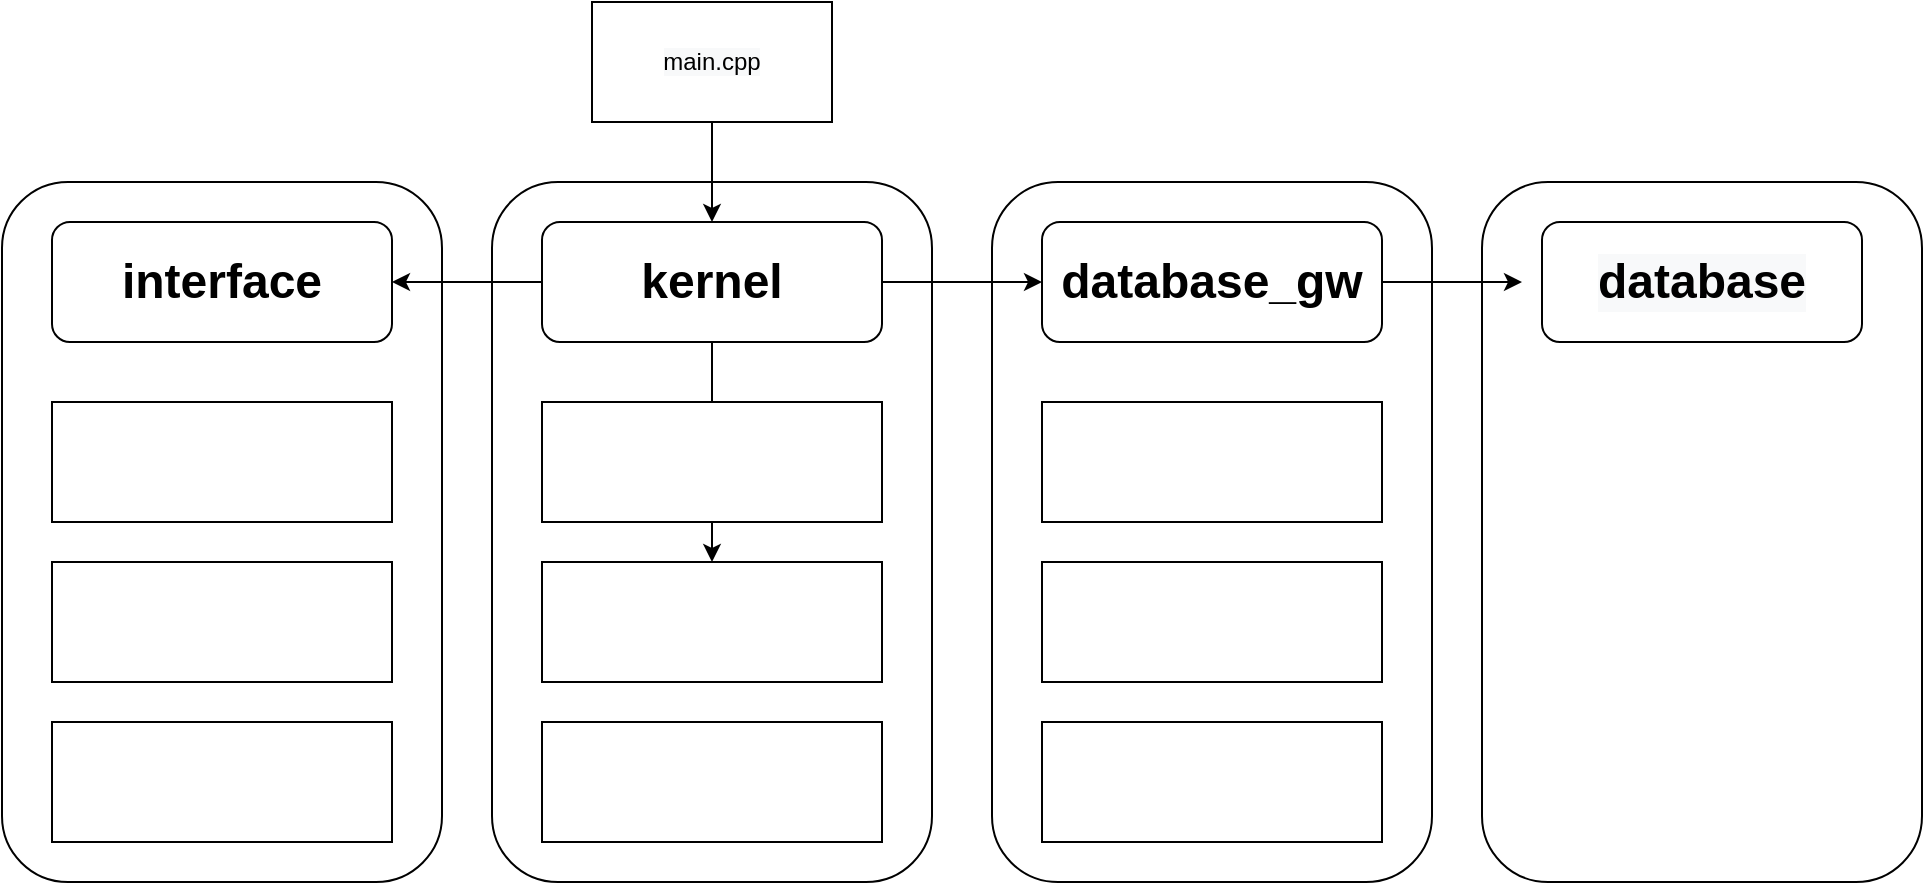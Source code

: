 <mxfile version="14.9.6" type="device"><diagram id="G8X46JCFB0qn3gRruMC2" name="Page-1"><mxGraphModel dx="1350" dy="816" grid="1" gridSize="10" guides="1" tooltips="1" connect="1" arrows="1" fold="1" page="1" pageScale="1" pageWidth="850" pageHeight="1100" math="0" shadow="0"><root><mxCell id="0"/><mxCell id="1" parent="0"/><mxCell id="c4HxWqylAUVdFJl3vH6y-1" value="&lt;h1&gt;interface&lt;/h1&gt;" style="rounded=1;whiteSpace=wrap;html=1;align=center;" vertex="1" parent="1"><mxGeometry x="85" y="130" width="170" height="60" as="geometry"/></mxCell><mxCell id="c4HxWqylAUVdFJl3vH6y-11" style="edgeStyle=orthogonalEdgeStyle;rounded=0;orthogonalLoop=1;jettySize=auto;html=1;entryX=1;entryY=0.5;entryDx=0;entryDy=0;" edge="1" parent="1" source="c4HxWqylAUVdFJl3vH6y-6" target="c4HxWqylAUVdFJl3vH6y-1"><mxGeometry relative="1" as="geometry"/></mxCell><mxCell id="c4HxWqylAUVdFJl3vH6y-12" style="edgeStyle=orthogonalEdgeStyle;rounded=0;orthogonalLoop=1;jettySize=auto;html=1;entryX=0;entryY=0.5;entryDx=0;entryDy=0;" edge="1" parent="1" source="c4HxWqylAUVdFJl3vH6y-6" target="c4HxWqylAUVdFJl3vH6y-7"><mxGeometry relative="1" as="geometry"/></mxCell><mxCell id="c4HxWqylAUVdFJl3vH6y-36" value="" style="edgeStyle=orthogonalEdgeStyle;rounded=0;orthogonalLoop=1;jettySize=auto;html=1;" edge="1" parent="1" source="c4HxWqylAUVdFJl3vH6y-6" target="c4HxWqylAUVdFJl3vH6y-25"><mxGeometry relative="1" as="geometry"/></mxCell><mxCell id="c4HxWqylAUVdFJl3vH6y-6" value="&lt;h1&gt;kernel&lt;/h1&gt;" style="rounded=1;whiteSpace=wrap;html=1;" vertex="1" parent="1"><mxGeometry x="330" y="130" width="170" height="60" as="geometry"/></mxCell><mxCell id="c4HxWqylAUVdFJl3vH6y-14" style="edgeStyle=orthogonalEdgeStyle;rounded=0;orthogonalLoop=1;jettySize=auto;html=1;entryX=0;entryY=0.5;entryDx=0;entryDy=0;" edge="1" parent="1" source="c4HxWqylAUVdFJl3vH6y-7"><mxGeometry relative="1" as="geometry"><mxPoint x="820" y="160" as="targetPoint"/></mxGeometry></mxCell><mxCell id="c4HxWqylAUVdFJl3vH6y-7" value="&lt;h1&gt;database_gw&lt;/h1&gt;" style="rounded=1;whiteSpace=wrap;html=1;" vertex="1" parent="1"><mxGeometry x="580" y="130" width="170" height="60" as="geometry"/></mxCell><mxCell id="c4HxWqylAUVdFJl3vH6y-18" value="&lt;meta charset=&quot;utf-8&quot;&gt;&lt;h1 style=&quot;color: rgb(0, 0, 0); font-family: helvetica; font-style: normal; letter-spacing: normal; text-align: center; text-indent: 0px; text-transform: none; word-spacing: 0px; background-color: rgb(248, 249, 250);&quot;&gt;database&lt;/h1&gt;" style="rounded=1;whiteSpace=wrap;html=1;" vertex="1" parent="1"><mxGeometry x="830" y="130" width="160" height="60" as="geometry"/></mxCell><mxCell id="c4HxWqylAUVdFJl3vH6y-37" style="edgeStyle=orthogonalEdgeStyle;rounded=0;orthogonalLoop=1;jettySize=auto;html=1;entryX=0.5;entryY=0;entryDx=0;entryDy=0;" edge="1" parent="1" source="c4HxWqylAUVdFJl3vH6y-19" target="c4HxWqylAUVdFJl3vH6y-6"><mxGeometry relative="1" as="geometry"/></mxCell><mxCell id="c4HxWqylAUVdFJl3vH6y-19" value="&lt;meta charset=&quot;utf-8&quot;&gt;&lt;span style=&quot;color: rgb(0, 0, 0); font-family: helvetica; font-size: 12px; font-style: normal; font-weight: 400; letter-spacing: normal; text-align: center; text-indent: 0px; text-transform: none; word-spacing: 0px; background-color: rgb(248, 249, 250); display: inline; float: none;&quot;&gt;main.cpp&lt;/span&gt;" style="rounded=0;whiteSpace=wrap;html=1;" vertex="1" parent="1"><mxGeometry x="355" y="20" width="120" height="60" as="geometry"/></mxCell><mxCell id="c4HxWqylAUVdFJl3vH6y-21" value="" style="rounded=0;whiteSpace=wrap;html=1;" vertex="1" parent="1"><mxGeometry x="85" y="220" width="170" height="60" as="geometry"/></mxCell><mxCell id="c4HxWqylAUVdFJl3vH6y-22" value="" style="rounded=0;whiteSpace=wrap;html=1;" vertex="1" parent="1"><mxGeometry x="85" y="300" width="170" height="60" as="geometry"/></mxCell><mxCell id="c4HxWqylAUVdFJl3vH6y-23" value="" style="rounded=0;whiteSpace=wrap;html=1;" vertex="1" parent="1"><mxGeometry x="85" y="380" width="170" height="60" as="geometry"/></mxCell><mxCell id="c4HxWqylAUVdFJl3vH6y-24" value="" style="rounded=0;whiteSpace=wrap;html=1;" vertex="1" parent="1"><mxGeometry x="330" y="220" width="170" height="60" as="geometry"/></mxCell><mxCell id="c4HxWqylAUVdFJl3vH6y-25" value="" style="rounded=0;whiteSpace=wrap;html=1;" vertex="1" parent="1"><mxGeometry x="330" y="300" width="170" height="60" as="geometry"/></mxCell><mxCell id="c4HxWqylAUVdFJl3vH6y-26" value="" style="rounded=0;whiteSpace=wrap;html=1;" vertex="1" parent="1"><mxGeometry x="330" y="380" width="170" height="60" as="geometry"/></mxCell><mxCell id="c4HxWqylAUVdFJl3vH6y-27" value="" style="rounded=0;whiteSpace=wrap;html=1;" vertex="1" parent="1"><mxGeometry x="580" y="220" width="170" height="60" as="geometry"/></mxCell><mxCell id="c4HxWqylAUVdFJl3vH6y-28" value="" style="rounded=0;whiteSpace=wrap;html=1;" vertex="1" parent="1"><mxGeometry x="580" y="300" width="170" height="60" as="geometry"/></mxCell><mxCell id="c4HxWqylAUVdFJl3vH6y-29" value="" style="rounded=0;whiteSpace=wrap;html=1;" vertex="1" parent="1"><mxGeometry x="580" y="380" width="170" height="60" as="geometry"/></mxCell><mxCell id="c4HxWqylAUVdFJl3vH6y-30" value="" style="rounded=1;whiteSpace=wrap;html=1;fillColor=none;" vertex="1" parent="1"><mxGeometry x="60" y="110" width="220" height="350" as="geometry"/></mxCell><mxCell id="c4HxWqylAUVdFJl3vH6y-31" value="" style="rounded=1;whiteSpace=wrap;html=1;fillColor=none;" vertex="1" parent="1"><mxGeometry x="305" y="110" width="220" height="350" as="geometry"/></mxCell><mxCell id="c4HxWqylAUVdFJl3vH6y-32" value="" style="rounded=1;whiteSpace=wrap;html=1;fillColor=none;" vertex="1" parent="1"><mxGeometry x="555" y="110" width="220" height="350" as="geometry"/></mxCell><mxCell id="c4HxWqylAUVdFJl3vH6y-33" value="" style="rounded=1;whiteSpace=wrap;html=1;fillColor=none;" vertex="1" parent="1"><mxGeometry x="800" y="110" width="220" height="350" as="geometry"/></mxCell></root></mxGraphModel></diagram></mxfile>